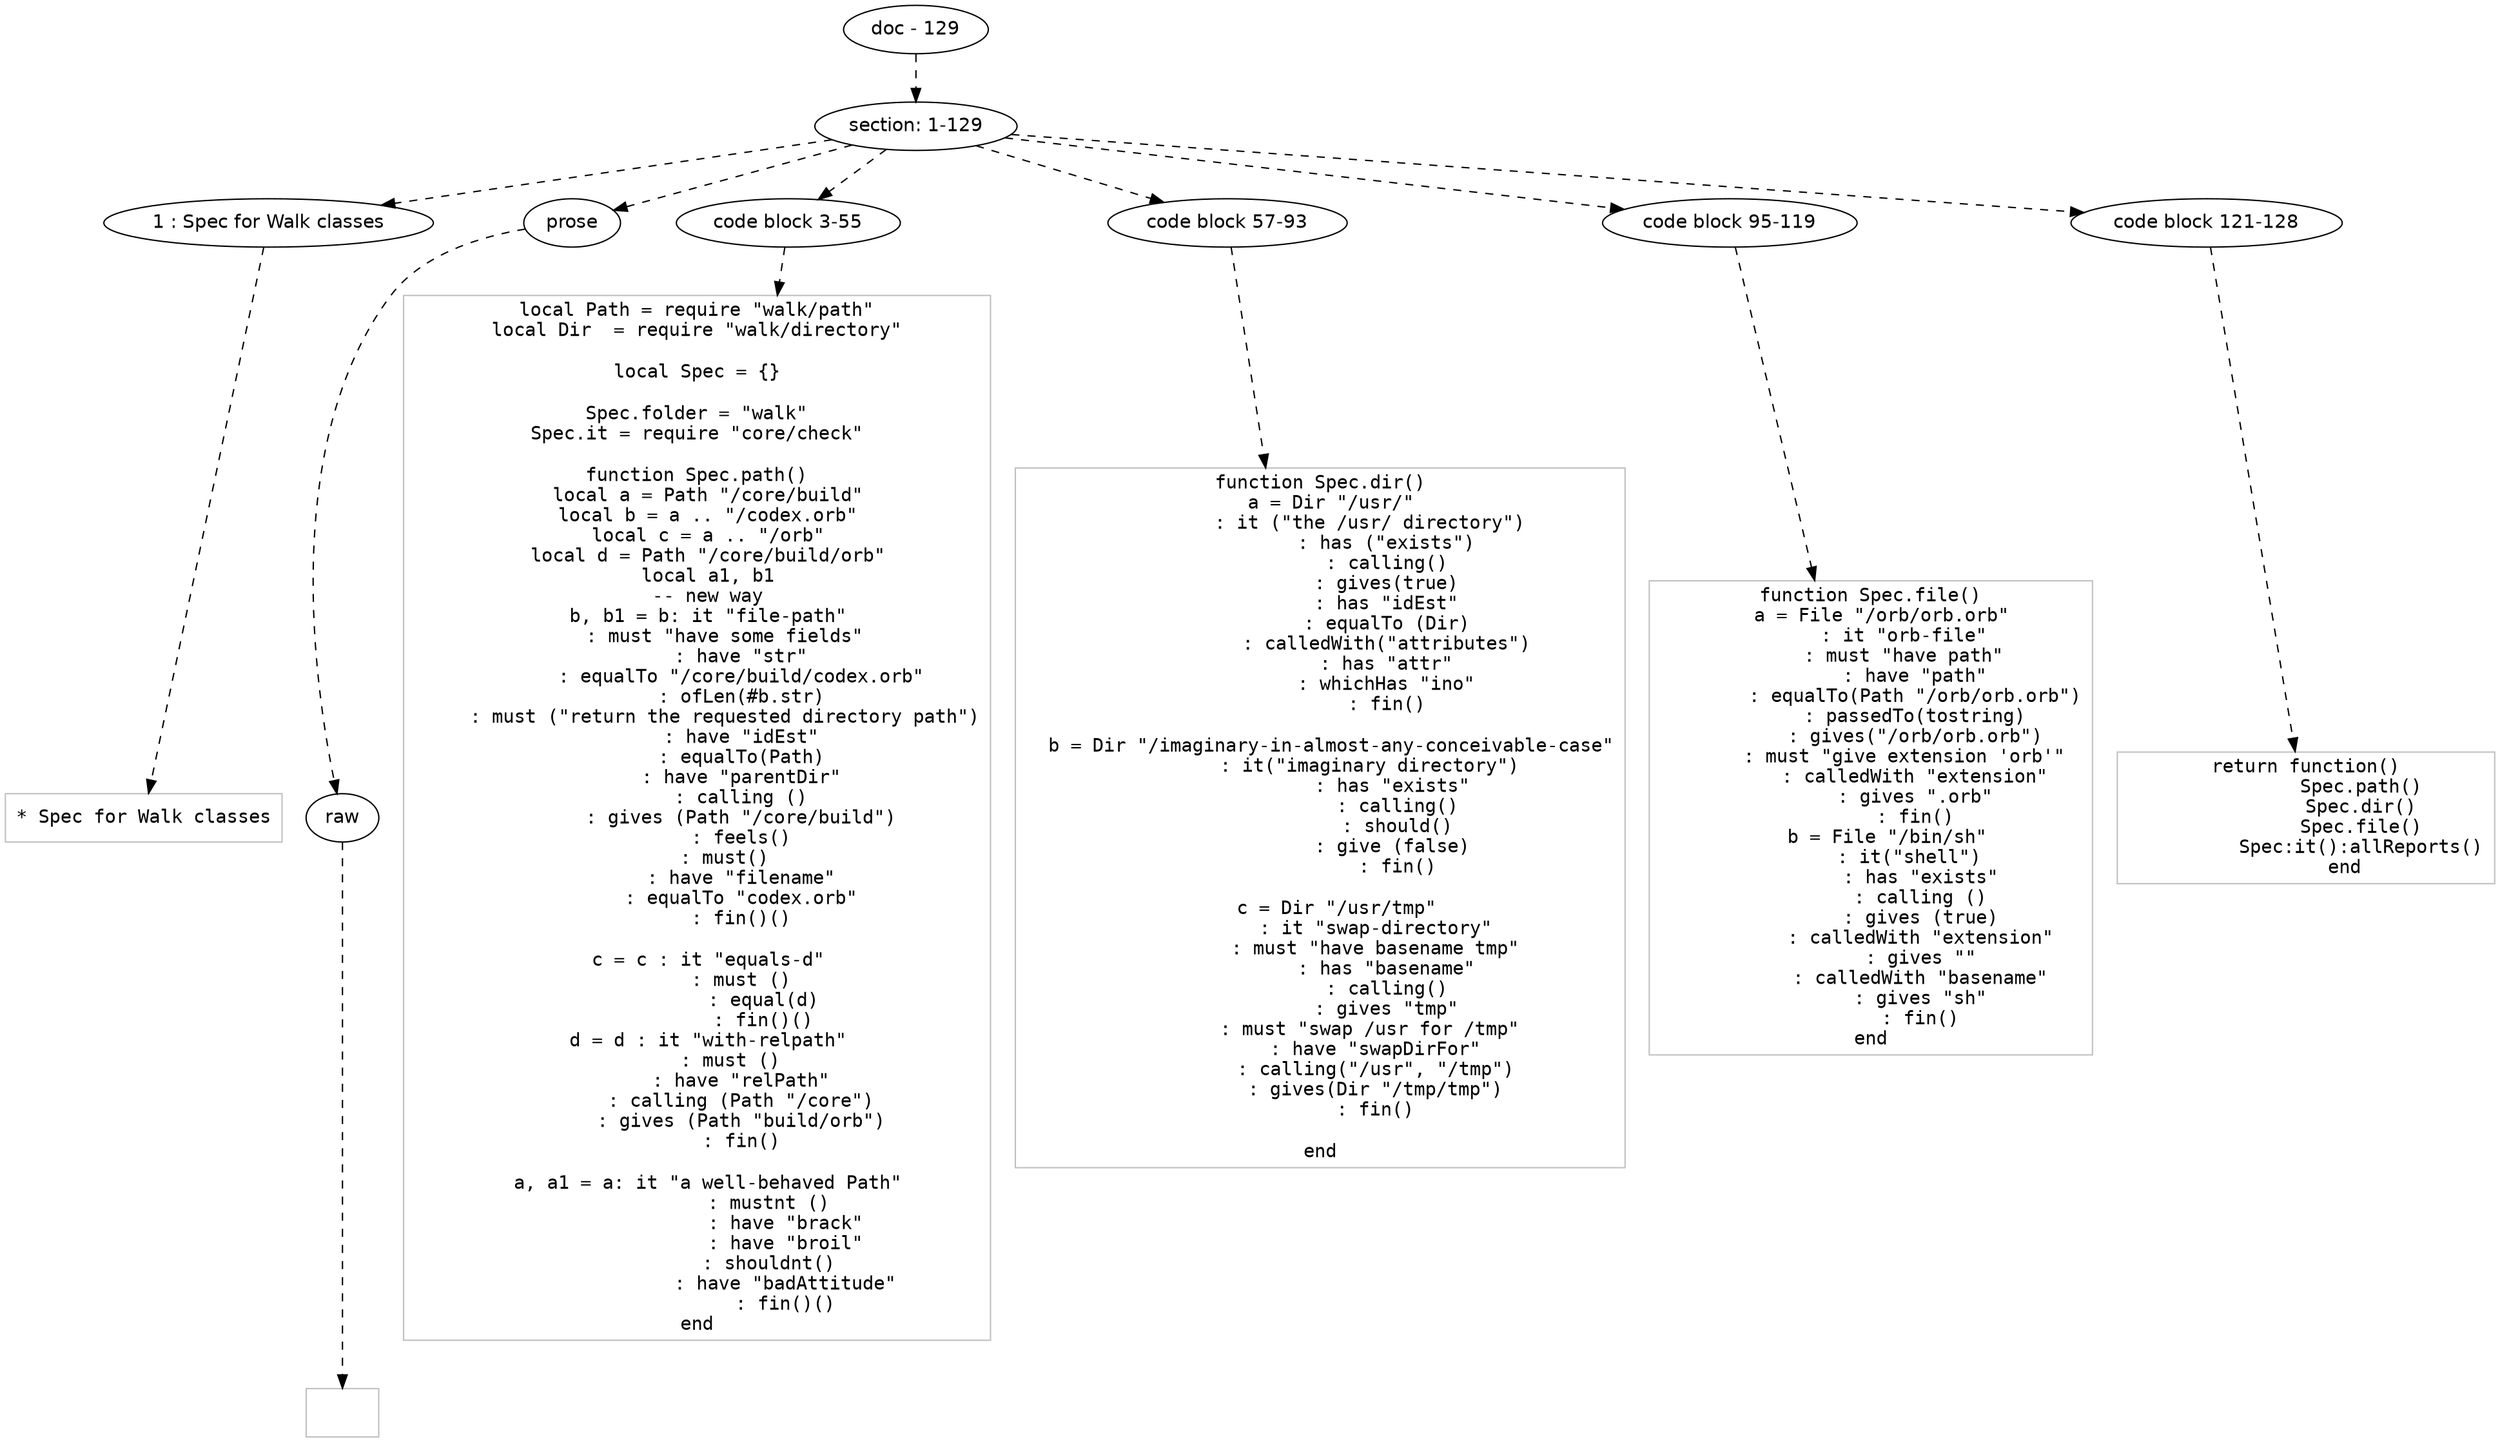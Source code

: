 digraph lpegNode {

node [fontname=Helvetica]
edge [style=dashed]

doc_0 [label="doc - 129"]


doc_0 -> { section_1}
{rank=same; section_1}

section_1 [label="section: 1-129"]


// END RANK doc_0

section_1 -> { header_2 prose_3 codeblock_4 codeblock_5 codeblock_6 codeblock_7}
{rank=same; header_2 prose_3 codeblock_4 codeblock_5 codeblock_6 codeblock_7}

header_2 [label="1 : Spec for Walk classes"]

prose_3 [label="prose"]

codeblock_4 [label="code block 3-55"]

codeblock_5 [label="code block 57-93"]

codeblock_6 [label="code block 95-119"]

codeblock_7 [label="code block 121-128"]


// END RANK section_1

header_2 -> leaf_8
leaf_8  [color=Gray,shape=rectangle,fontname=Inconsolata,label="* Spec for Walk classes"]
// END RANK header_2

prose_3 -> { raw_9}
{rank=same; raw_9}

raw_9 [label="raw"]


// END RANK prose_3

raw_9 -> leaf_10
leaf_10  [color=Gray,shape=rectangle,fontname=Inconsolata,label="
"]
// END RANK raw_9

codeblock_4 -> leaf_11
leaf_11  [color=Gray,shape=rectangle,fontname=Inconsolata,label="local Path = require \"walk/path\"
local Dir  = require \"walk/directory\"

local Spec = {}

Spec.folder = \"walk\"
Spec.it = require \"core/check\"

function Spec.path()
  local a = Path \"/core/build\"
  local b = a .. \"/codex.orb\"
  local c = a .. \"/orb\"
  local d = Path \"/core/build/orb\"
  local a1, b1
  -- new way
  b, b1 = b: it \"file-path\"
     : must \"have some fields\"
        : have \"str\"
        : equalTo \"/core/build/codex.orb\"
        : ofLen(#b.str)
     : must (\"return the requested directory path\")
        : have \"idEst\"
        : equalTo(Path)
        : have \"parentDir\"
        : calling ()
        : gives (Path \"/core/build\")
        : feels()
     : must()
        : have \"filename\"
        : equalTo \"codex.orb\"
        : fin()()

  c = c : it \"equals-d\"
        : must ()
            : equal(d)
            : fin()()
  d = d : it \"with-relpath\"
      : must ()
        : have \"relPath\"
        : calling (Path \"/core\")
        : gives (Path \"build/orb\")
        : fin()

  a, a1 = a: it \"a well-behaved Path\"
             : mustnt ()
                : have \"brack\"
                : have \"broil\"
             : shouldnt()
                : have \"badAttitude\"
                : fin()()
end"]
// END RANK codeblock_4

codeblock_5 -> leaf_12
leaf_12  [color=Gray,shape=rectangle,fontname=Inconsolata,label="function Spec.dir()
  a = Dir \"/usr/\"
         : it (\"the /usr/ directory\")
            : has (\"exists\")
            : calling()
            : gives(true)
            : has \"idEst\"
            : equalTo (Dir)
            : calledWith(\"attributes\")
            : has \"attr\"
            : whichHas \"ino\"
            : fin()

  b = Dir \"/imaginary-in-almost-any-conceivable-case\"
         : it(\"imaginary directory\")
             : has \"exists\"
              : calling()
              : should()
             : give (false)
              : fin()

   c = Dir \"/usr/tmp\"
          : it \"swap-directory\"
          : must \"have basename tmp\"
            : has \"basename\"
            : calling()
            : gives \"tmp\"
         : must \"swap /usr for /tmp\"
          : have \"swapDirFor\"
          : calling(\"/usr\", \"/tmp\")
          : gives(Dir \"/tmp/tmp\")
          : fin()

end
"]
// END RANK codeblock_5

codeblock_6 -> leaf_13
leaf_13  [color=Gray,shape=rectangle,fontname=Inconsolata,label="function Spec.file()
  a = File \"/orb/orb.orb\"
      : it \"orb-file\"
      : must \"have path\"
        : have \"path\"
        : equalTo(Path \"/orb/orb.orb\")
        : passedTo(tostring)
        : gives(\"/orb/orb.orb\")
      : must \"give extension 'orb'\"
        : calledWith \"extension\"
        : gives \".orb\"
        : fin()
   b = File \"/bin/sh\"
       : it(\"shell\")
         : has \"exists\"
         : calling ()
         : gives (true)
         : calledWith \"extension\"
         : gives \"\"
         : calledWith \"basename\"
         : gives \"sh\"
         : fin()
end"]
// END RANK codeblock_6

codeblock_7 -> leaf_14
leaf_14  [color=Gray,shape=rectangle,fontname=Inconsolata,label="return function()
          Spec.path()
          Spec.dir()
          Spec.file()
          Spec:it():allReports()
       end"]
// END RANK codeblock_7


}
